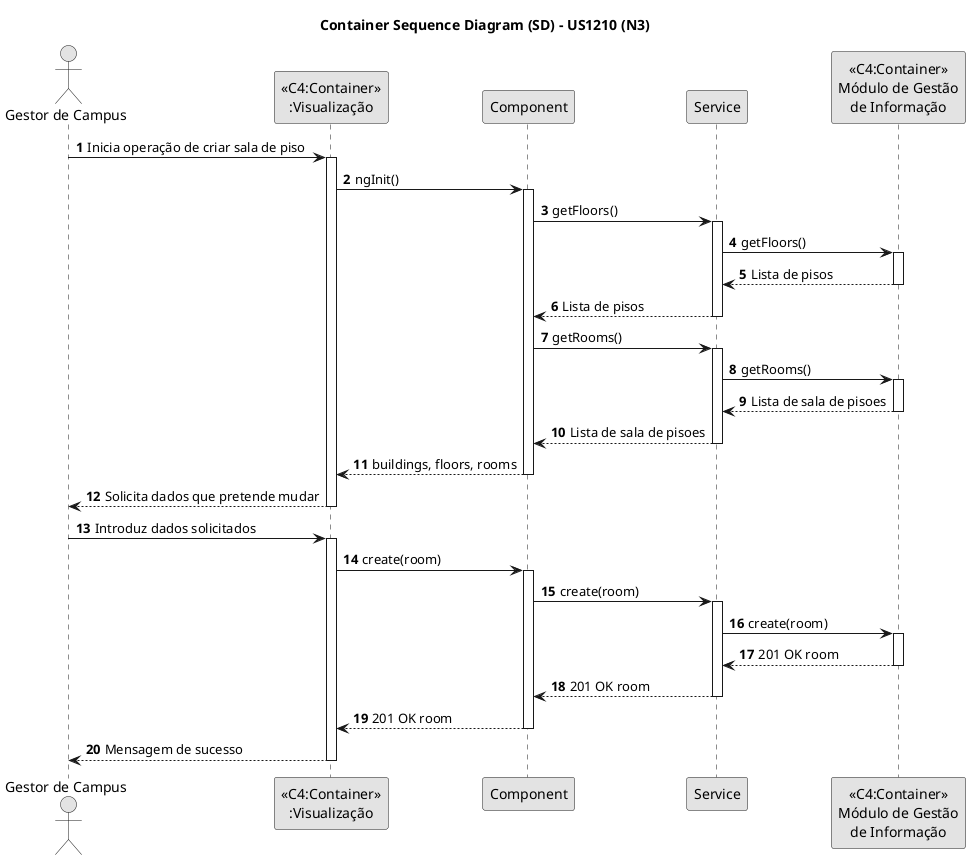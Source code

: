 @startuml
skinparam monochrome true
skinparam packageStyle rectangle
skinparam shadowing false

title Container Sequence Diagram (SD) - US1210 (N3)

autonumber

actor "Gestor de Campus"

"Gestor de Campus" -> "<<C4:Container>>\n:Visualização": Inicia operação de criar sala de piso
activate "<<C4:Container>>\n:Visualização"
"<<C4:Container>>\n:Visualização" -> Component: ngInit()
activate Component
Component -> Service : getFloors()
activate Service
Service -> "<<C4:Container>>\nMódulo de Gestão\nde Informação" : getFloors()
activate "<<C4:Container>>\nMódulo de Gestão\nde Informação"
"<<C4:Container>>\nMódulo de Gestão\nde Informação" --> Service : Lista de pisos
deactivate "<<C4:Container>>\nMódulo de Gestão\nde Informação"
Service --> Component : Lista de pisos
deactivate Service
Component -> Service : getRooms()
activate Service

Service -> "<<C4:Container>>\nMódulo de Gestão\nde Informação" : getRooms()
activate "<<C4:Container>>\nMódulo de Gestão\nde Informação"
"<<C4:Container>>\nMódulo de Gestão\nde Informação" --> Service: Lista de sala de pisoes
deactivate "<<C4:Container>>\nMódulo de Gestão\nde Informação"
Service --> Component: Lista de sala de pisoes
deactivate Service
Component --> "<<C4:Container>>\n:Visualização" : buildings, floors, rooms
deactivate Component

"<<C4:Container>>\n:Visualização" --> "Gestor de Campus": Solicita dados que pretende mudar
deactivate "<<C4:Container>>\n:Visualização"

"Gestor de Campus" -> "<<C4:Container>>\n:Visualização": Introduz dados solicitados
activate "<<C4:Container>>\n:Visualização"
"<<C4:Container>>\n:Visualização" -> Component : create(room)
activate Component
Component -> Service : create(room)
activate Service
Service -> "<<C4:Container>>\nMódulo de Gestão\nde Informação" : create(room)

activate "<<C4:Container>>\nMódulo de Gestão\nde Informação"
"<<C4:Container>>\nMódulo de Gestão\nde Informação" --> Service: 201 OK room

deactivate "<<C4:Container>>\nMódulo de Gestão\nde Informação"
Service --> Component: 201 OK room
deactivate Service
Component --> "<<C4:Container>>\n:Visualização" : 201 OK room
deactivate Component
deactivate "<<C4:Container>>\nMódulo de Gestão\nde Informação"
"Gestor de Campus" <-- "<<C4:Container>>\n:Visualização": Mensagem de sucesso
deactivate "<<C4:Container>>\n:Visualização"

@enduml
